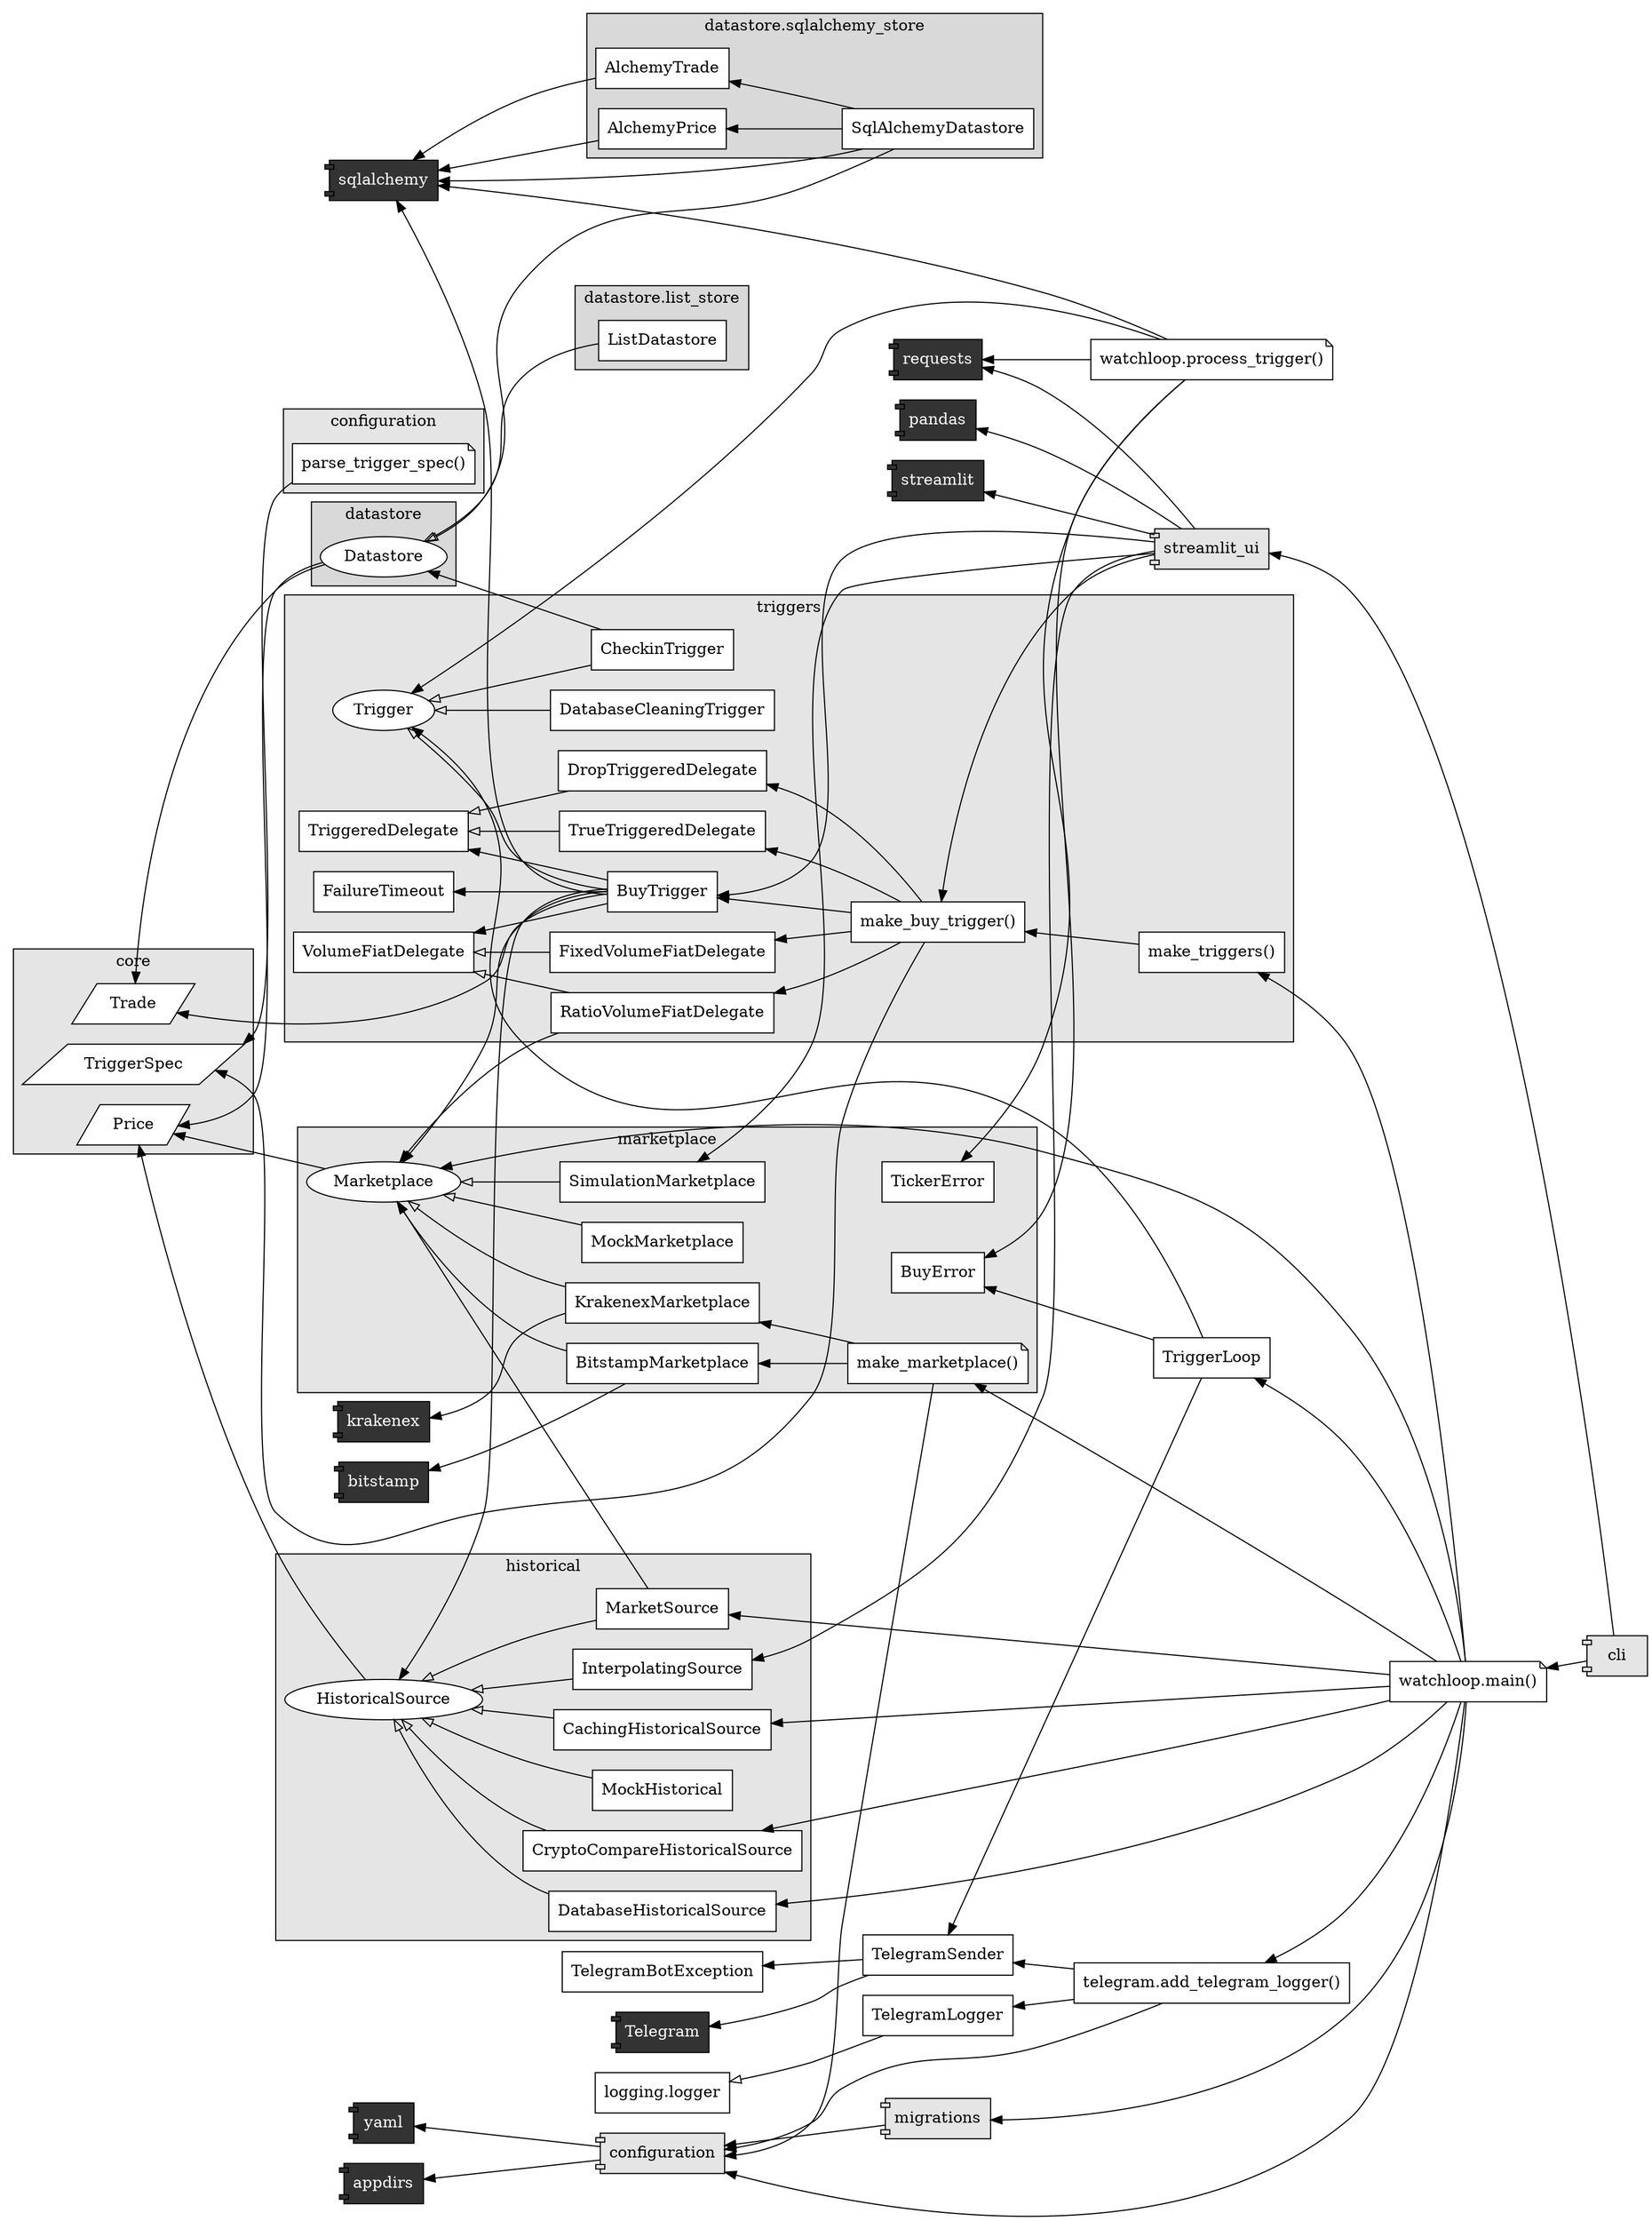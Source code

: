digraph {

rankdir = RL
overlap = false

node [style=filled, fillcolor=white, shape=box]

{
node [shape=component, style=filled, fillcolor=gray20, fontcolor=white]
"bitstamp"
"krakenex"
"sqlalchemy"
"Telegram"
"requests"
"appdirs"
"streamlit"
"pandas"
"yaml"
}

subgraph cluster_triggers {
label = "triggers"
fillcolor = gray90
style=filled
"TriggeredDelegate"
"VolumeFiatDelegate"
"Trigger" [shape=ellipse]
"FailureTimeout"
"BuyTrigger"
"DropTriggeredDelegate"
"TrueTriggeredDelegate"
"RatioVolumeFiatDelegate"
"FixedVolumeFiatDelegate"
"DatabaseCleaningTrigger"
"make_triggers()"
"make_buy_trigger()"
"CheckinTrigger"
}


subgraph cluster_core {
label = "core"
fillcolor = gray90
style=filled
"Price" [shape=parallelogram]
"Trade" [shape=parallelogram]
"TriggerSpec" [shape=parallelogram]
}

subgraph cluster_datastore {
label = "datastore"
fillcolor = gray85
style=filled
"Datastore" [shape=ellipse]
}

subgraph cluster_datastore_sqlalchemy_store {
label = "datastore.sqlalchemy_store"
fillcolor = gray85
style=filled
"AlchemyPrice"
"AlchemyTrade"
"SqlAlchemyDatastore"
}

subgraph cluster_datastore_list_store {
label = "datastore.list_store"
fillcolor = gray85
style=filled
"ListDatastore"
}

subgraph cluster_historical {
label = "historical"
fillcolor = gray90
style=filled
"HistoricalSource" [shape=ellipse]
"MockHistorical"
"MarketSource"
"CachingHistoricalSource"
"InterpolatingSource"
"CryptoCompareHistoricalSource"
"DatabaseHistoricalSource"
}

subgraph cluster_marketplace {
label = "marketplace"
fillcolor = gray90
style=filled
"Marketplace" [shape=ellipse]
"make_marketplace()" [shape=note]
"BitstampMarketplace"
"KrakenexMarketplace"
"BuyError"
"MockMarketplace"
"SimulationMarketplace"
"TickerError"
}

subgraph cluster_triggers {
label = "triggers"
fillcolor = gray90
style=filled
"Trigger" [shape=ellipse]
"RatioVolumeFiatDelegate"
"DropTriggeredDelegate"
"FixedVolumeFiatDelegate"
"VolumeFiatDelegate"
"TriggeredDelegate"
}

subgraph cluster_configuration {
label = "configuration"
fillcolor = gray90
style=filled
"parse_trigger_spec()" [shape=note]
"DropTriggeredDelegate"
"FixedVolumeFiatDelegate"
"VolumeFiatDelegate"
"TriggeredDelegate"
}


{
node [shape=box]
"TelegramBotException"
"TelegramSender"
"TriggerLoop"
}


{
node [shape=component, fillcolor=gray90, style=filled]
"streamlit_ui"
"configuration"
"cli"
"migrations"
}


{
node [shape=note]
"watchloop.process_trigger()"
"watchloop.main()"
}



"parse_trigger_spec()" -> "TriggerSpec"
"AlchemyPrice" -> "sqlalchemy"
"AlchemyTrade" -> "sqlalchemy"
"BitstampMarketplace" -> "bitstamp"
"BitstampMarketplace" -> "Marketplace" [arrowhead=onormal]
"BuyTrigger" -> "FailureTimeout"
"BuyTrigger" -> "HistoricalSource"
"BuyTrigger" -> "Marketplace"
"BuyTrigger" -> "sqlalchemy"
"BuyTrigger" -> "Trade"
"BuyTrigger" -> "Trigger" [arrowhead=onormal]
"BuyTrigger" -> "TriggeredDelegate"
"BuyTrigger" -> "VolumeFiatDelegate"
"CachingHistoricalSource" -> "HistoricalSource" [arrowhead=onormal]
"CheckinTrigger" -> "Datastore"
"CheckinTrigger" -> "Trigger" [arrowhead=onormal]
"cli" -> "streamlit_ui"
"cli" -> "watchloop.main()"
"configuration" -> "appdirs"
"configuration" -> "yaml"
"CryptoCompareHistoricalSource" -> "HistoricalSource" [arrowhead=onormal]
"DatabaseCleaningTrigger" -> "Trigger" [arrowhead=onormal]
"DatabaseHistoricalSource" -> "HistoricalSource" [arrowhead=onormal]
"Datastore" -> "Price"
"Datastore" -> "Trade"
"DropTriggeredDelegate" -> "TriggeredDelegate" [arrowhead=onormal]
"FixedVolumeFiatDelegate" -> "VolumeFiatDelegate" [arrowhead=onormal]
"HistoricalSource" -> "Price"
"InterpolatingSource" -> "HistoricalSource" [arrowhead=onormal]
"KrakenexMarketplace" -> "krakenex"
"KrakenexMarketplace" -> "Marketplace" [arrowhead=onormal]
"ListDatastore" -> "Datastore" [arrowhead=onormal]
"make_buy_trigger()" -> "TriggerSpec"
"make_buy_trigger()" -> "BuyTrigger"
"make_buy_trigger()" -> "DropTriggeredDelegate"
"make_buy_trigger()" -> "FixedVolumeFiatDelegate"
"make_buy_trigger()" -> "RatioVolumeFiatDelegate"
"make_buy_trigger()" -> "TrueTriggeredDelegate"
"make_marketplace()" -> "BitstampMarketplace"
"make_marketplace()" -> "configuration"
"make_marketplace()" -> "KrakenexMarketplace"
"make_triggers()" -> "make_buy_trigger()"
"Marketplace" -> "Price"
"MarketSource" -> "HistoricalSource" [arrowhead=onormal]
"MarketSource" -> "Marketplace"
"migrations" -> "configuration"
"MockHistorical" -> "HistoricalSource" [arrowhead=onormal]
"MockMarketplace" -> "Marketplace" [arrowhead=onormal]
"RatioVolumeFiatDelegate" -> "Marketplace"
"RatioVolumeFiatDelegate" -> "VolumeFiatDelegate" [arrowhead=onormal]
"SimulationMarketplace" -> "Marketplace" [arrowhead=onormal]
"SqlAlchemyDatastore" -> "AlchemyPrice"
"SqlAlchemyDatastore" -> "AlchemyTrade"
"SqlAlchemyDatastore" -> "Datastore" [arrowhead=onormal]
"SqlAlchemyDatastore" -> "sqlalchemy"
"streamlit_ui" -> "BuyTrigger"
"streamlit_ui" -> "InterpolatingSource"
"streamlit_ui" -> "make_buy_trigger()"
"streamlit_ui" -> "pandas"
"streamlit_ui" -> "requests"
"streamlit_ui" -> "SimulationMarketplace"
"streamlit_ui" -> "streamlit"
"telegram.add_telegram_logger()" -> "configuration"
"telegram.add_telegram_logger()" -> "TelegramLogger"
"telegram.add_telegram_logger()" -> "TelegramSender"
"TelegramLogger" -> "logging.logger" [arrowhead=onormal]
"TelegramSender" -> "Telegram"
"TelegramSender" -> "TelegramBotException"
"TriggerLoop" -> "BuyError"
"TriggerLoop" -> "TelegramSender"
"TriggerLoop" -> "Trigger"
"TrueTriggeredDelegate" -> "TriggeredDelegate" [arrowhead=onormal]
"watchloop.main()" -> "CachingHistoricalSource"
"watchloop.main()" -> "configuration"
"watchloop.main()" -> "CryptoCompareHistoricalSource"
"watchloop.main()" -> "DatabaseHistoricalSource"
"watchloop.main()" -> "make_marketplace()"
"watchloop.main()" -> "make_triggers()"
"watchloop.main()" -> "Marketplace"
"watchloop.main()" -> "MarketSource"
"watchloop.main()" -> "migrations"
"watchloop.main()" -> "telegram.add_telegram_logger()"
"watchloop.main()" -> "TriggerLoop"
"watchloop.process_trigger()" -> "BuyError"
"watchloop.process_trigger()" -> "requests"
"watchloop.process_trigger()" -> "sqlalchemy"
"watchloop.process_trigger()" -> "TickerError"
"watchloop.process_trigger()" -> "Trigger"

} 
